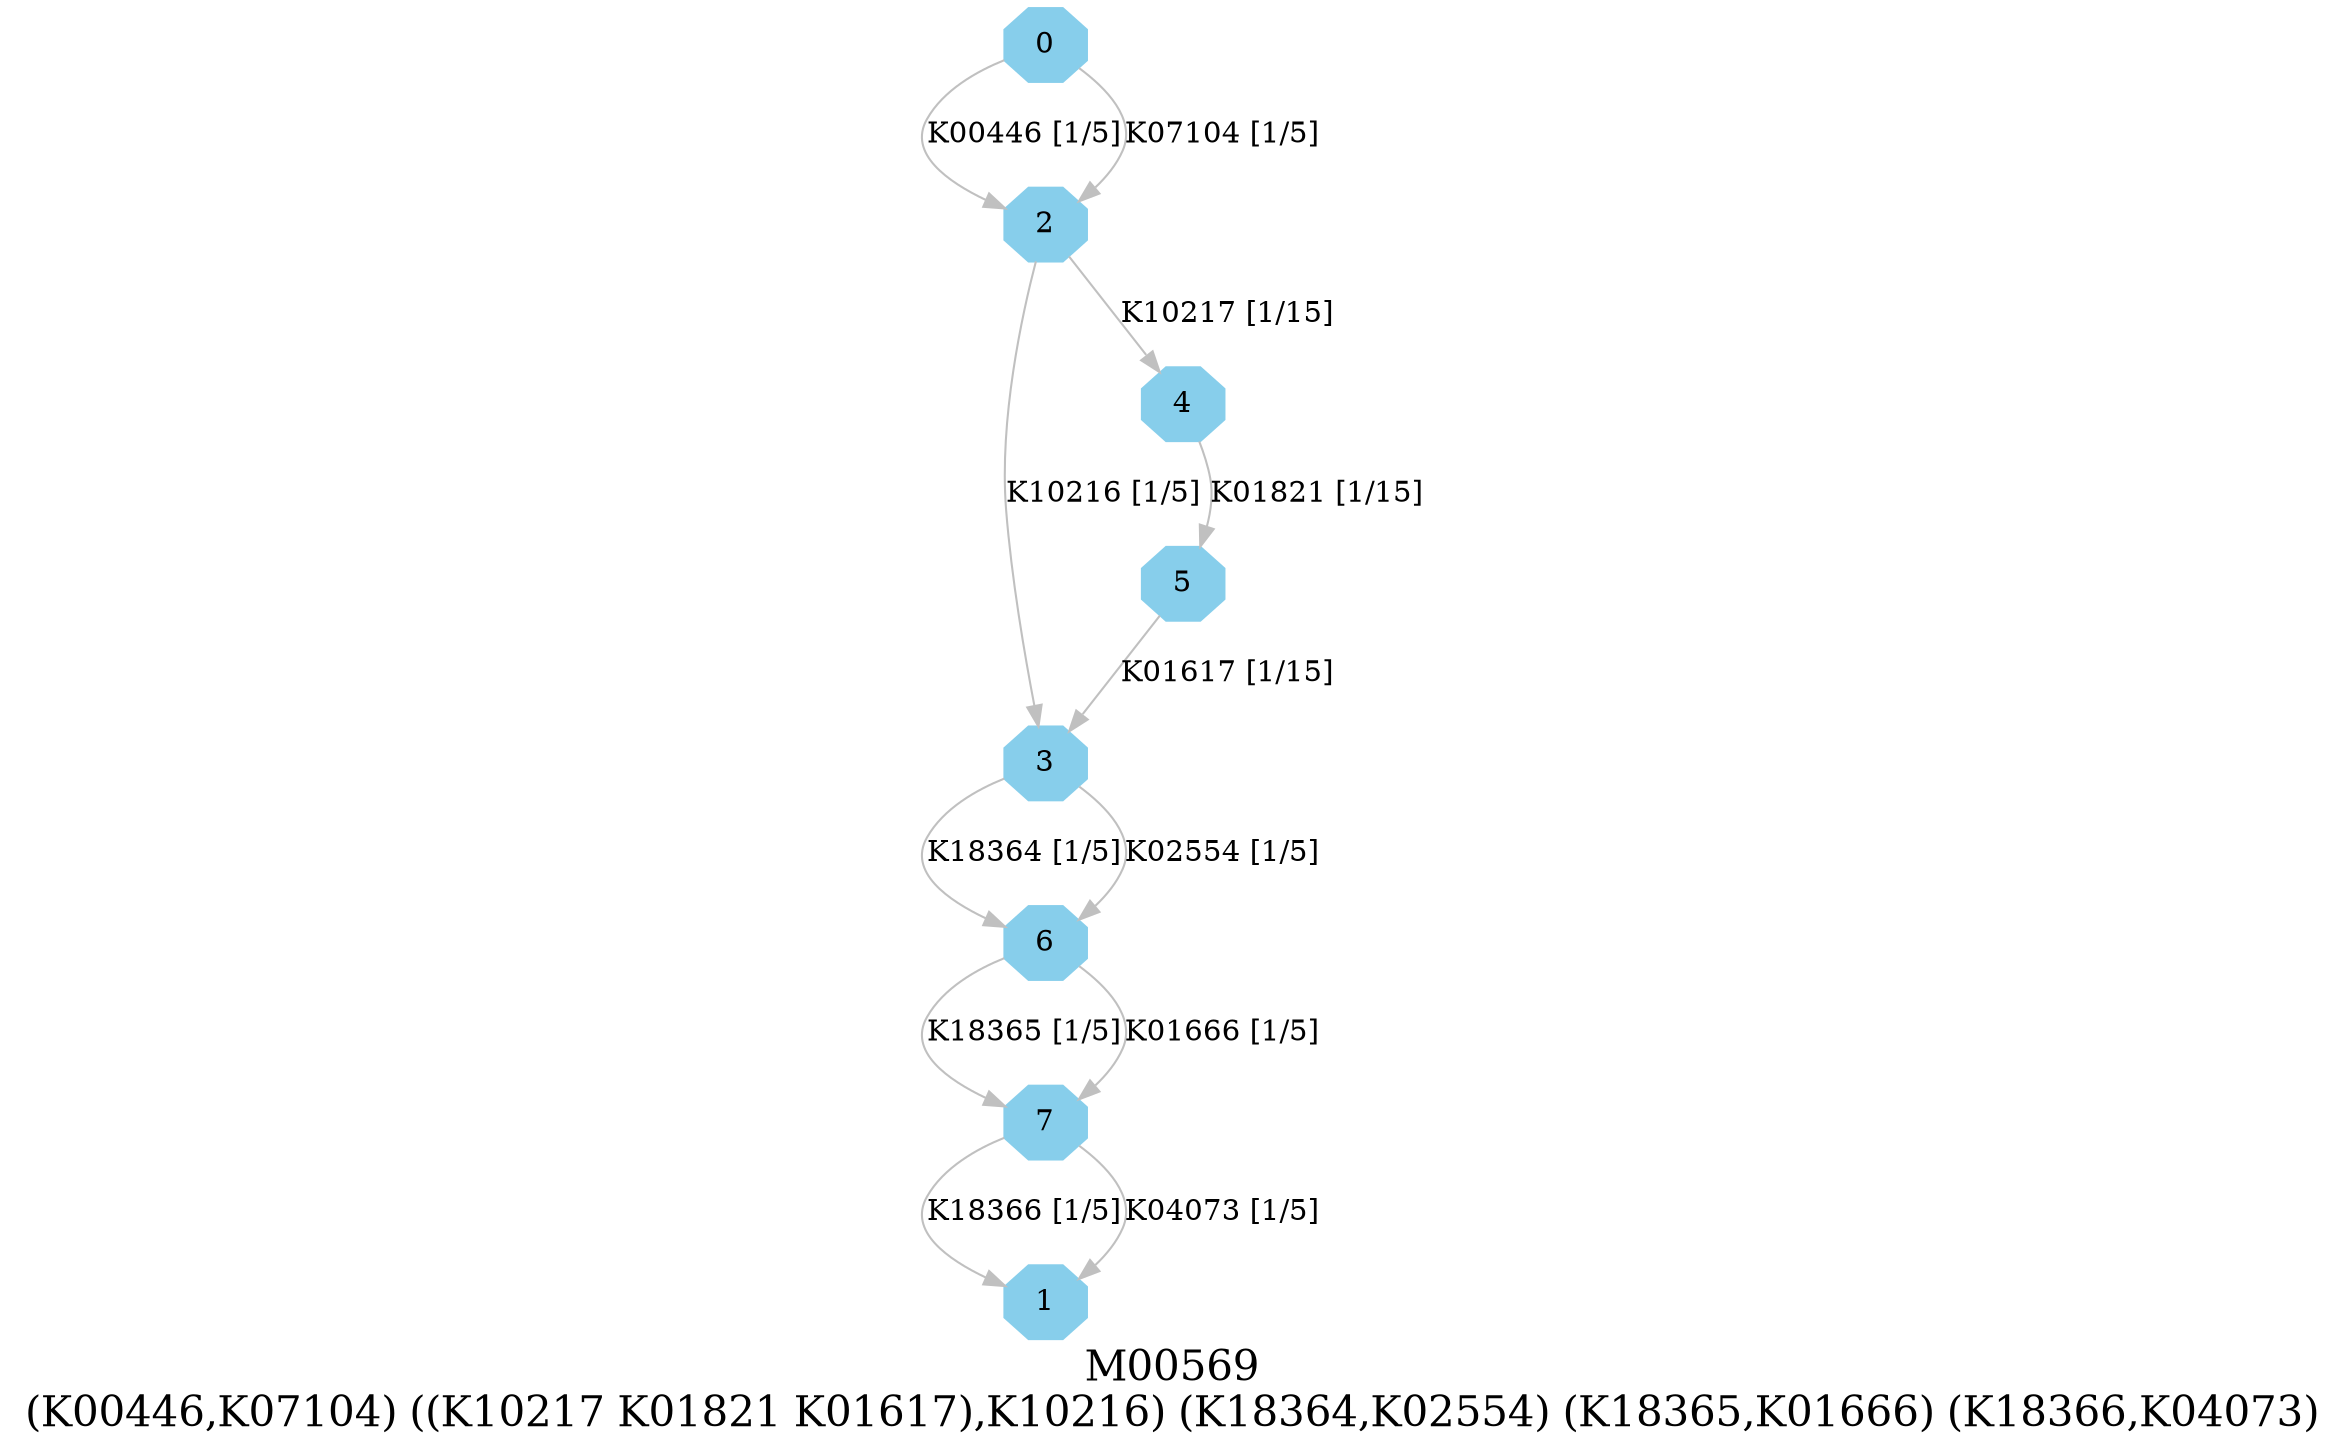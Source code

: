 digraph G {
graph [label="M00569
(K00446,K07104) ((K10217 K01821 K01617),K10216) (K18364,K02554) (K18365,K01666) (K18366,K04073)",fontsize=20];
node [shape=box,style=filled];
edge [len=3,color=grey];
{node [width=.3,height=.3,shape=octagon,style=filled,color=skyblue] 0 1 2 3 4 5 6 7 }
0 -> 2 [label="K00446 [1/5]"];
0 -> 2 [label="K07104 [1/5]"];
2 -> 4 [label="K10217 [1/15]"];
2 -> 3 [label="K10216 [1/5]"];
3 -> 6 [label="K18364 [1/5]"];
3 -> 6 [label="K02554 [1/5]"];
4 -> 5 [label="K01821 [1/15]"];
5 -> 3 [label="K01617 [1/15]"];
6 -> 7 [label="K18365 [1/5]"];
6 -> 7 [label="K01666 [1/5]"];
7 -> 1 [label="K18366 [1/5]"];
7 -> 1 [label="K04073 [1/5]"];
}